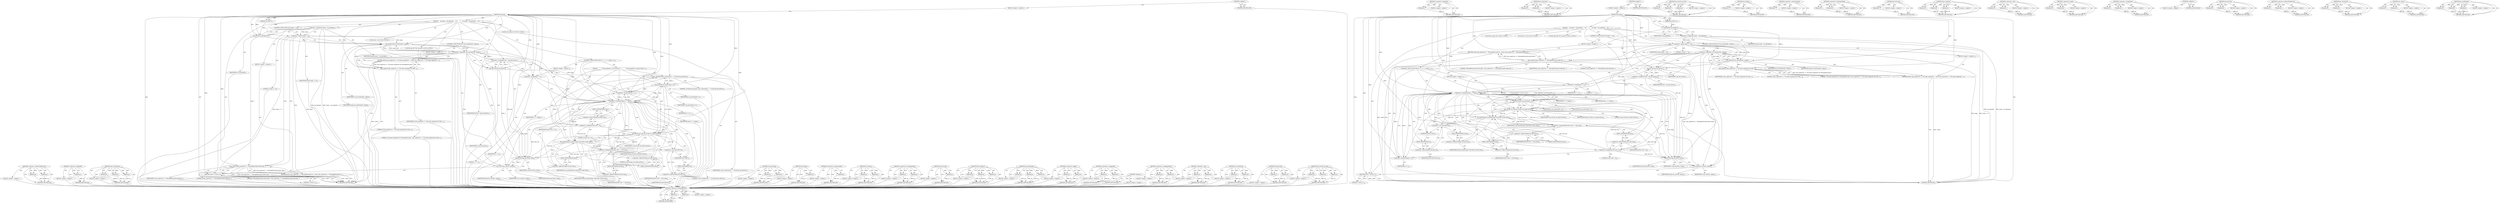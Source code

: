 digraph "mp_encode_lua_type" {
vulnerable_185 [label=<(METHOD,&lt;operator&gt;.assignmentPlus)>];
vulnerable_186 [label=<(PARAM,p1)>];
vulnerable_187 [label=<(PARAM,p2)>];
vulnerable_188 [label=<(BLOCK,&lt;empty&gt;,&lt;empty&gt;)>];
vulnerable_189 [label=<(METHOD_RETURN,ANY)>];
vulnerable_136 [label=<(METHOD,&lt;operator&gt;.logicalNot)>];
vulnerable_137 [label=<(PARAM,p1)>];
vulnerable_138 [label=<(BLOCK,&lt;empty&gt;,&lt;empty&gt;)>];
vulnerable_139 [label=<(METHOD_RETURN,ANY)>];
vulnerable_158 [label=<(METHOD,lua_pushvalue)>];
vulnerable_159 [label=<(PARAM,p1)>];
vulnerable_160 [label=<(PARAM,p2)>];
vulnerable_161 [label=<(BLOCK,&lt;empty&gt;,&lt;empty&gt;)>];
vulnerable_162 [label=<(METHOD_RETURN,ANY)>];
vulnerable_6 [label=<(METHOD,&lt;global&gt;)<SUB>1</SUB>>];
vulnerable_7 [label=<(BLOCK,&lt;empty&gt;,&lt;empty&gt;)<SUB>1</SUB>>];
vulnerable_8 [label=<(METHOD,mp_pack)<SUB>1</SUB>>];
vulnerable_9 [label=<(PARAM,lua_State *L)<SUB>1</SUB>>];
vulnerable_10 [label=<(BLOCK,{
    int nargs = lua_gettop(L);
    int i;
   ...,{
    int nargs = lua_gettop(L);
    int i;
   ...)<SUB>1</SUB>>];
vulnerable_11 [label="<(LOCAL,int nargs: int)<SUB>2</SUB>>"];
vulnerable_12 [label=<(&lt;operator&gt;.assignment,nargs = lua_gettop(L))<SUB>2</SUB>>];
vulnerable_13 [label=<(IDENTIFIER,nargs,nargs = lua_gettop(L))<SUB>2</SUB>>];
vulnerable_14 [label=<(lua_gettop,lua_gettop(L))<SUB>2</SUB>>];
vulnerable_15 [label=<(IDENTIFIER,L,lua_gettop(L))<SUB>2</SUB>>];
vulnerable_16 [label="<(LOCAL,int i: int)<SUB>3</SUB>>"];
vulnerable_17 [label="<(LOCAL,mp_buf* buf: mp_buf*)<SUB>4</SUB>>"];
vulnerable_18 [label=<(CONTROL_STRUCTURE,IF,if (nargs == 0))<SUB>6</SUB>>];
vulnerable_19 [label=<(&lt;operator&gt;.equals,nargs == 0)<SUB>6</SUB>>];
vulnerable_20 [label=<(IDENTIFIER,nargs,nargs == 0)<SUB>6</SUB>>];
vulnerable_21 [label=<(LITERAL,0,nargs == 0)<SUB>6</SUB>>];
vulnerable_22 [label=<(BLOCK,&lt;empty&gt;,&lt;empty&gt;)<SUB>7</SUB>>];
vulnerable_23 [label=<(RETURN,return luaL_argerror(L, 0, &quot;MessagePack pack ne...,return luaL_argerror(L, 0, &quot;MessagePack pack ne...)<SUB>7</SUB>>];
vulnerable_24 [label=<(luaL_argerror,luaL_argerror(L, 0, &quot;MessagePack pack needs inp...)<SUB>7</SUB>>];
vulnerable_25 [label=<(IDENTIFIER,L,luaL_argerror(L, 0, &quot;MessagePack pack needs inp...)<SUB>7</SUB>>];
vulnerable_26 [label=<(LITERAL,0,luaL_argerror(L, 0, &quot;MessagePack pack needs inp...)<SUB>7</SUB>>];
vulnerable_27 [label=<(LITERAL,&quot;MessagePack pack needs input.&quot;,luaL_argerror(L, 0, &quot;MessagePack pack needs inp...)<SUB>7</SUB>>];
vulnerable_28 [label=<(CONTROL_STRUCTURE,IF,if (!lua_checkstack(L, nargs)))<SUB>9</SUB>>];
vulnerable_29 [label=<(&lt;operator&gt;.logicalNot,!lua_checkstack(L, nargs))<SUB>9</SUB>>];
vulnerable_30 [label=<(lua_checkstack,lua_checkstack(L, nargs))<SUB>9</SUB>>];
vulnerable_31 [label=<(IDENTIFIER,L,lua_checkstack(L, nargs))<SUB>9</SUB>>];
vulnerable_32 [label=<(IDENTIFIER,nargs,lua_checkstack(L, nargs))<SUB>9</SUB>>];
vulnerable_33 [label=<(BLOCK,&lt;empty&gt;,&lt;empty&gt;)<SUB>10</SUB>>];
vulnerable_34 [label=<(RETURN,return luaL_argerror(L, 0, &quot;Too many arguments ...,return luaL_argerror(L, 0, &quot;Too many arguments ...)<SUB>10</SUB>>];
vulnerable_35 [label=<(luaL_argerror,luaL_argerror(L, 0, &quot;Too many arguments for Mes...)<SUB>10</SUB>>];
vulnerable_36 [label=<(IDENTIFIER,L,luaL_argerror(L, 0, &quot;Too many arguments for Mes...)<SUB>10</SUB>>];
vulnerable_37 [label=<(LITERAL,0,luaL_argerror(L, 0, &quot;Too many arguments for Mes...)<SUB>10</SUB>>];
vulnerable_38 [label=<(LITERAL,&quot;Too many arguments for MessagePack pack.&quot;,luaL_argerror(L, 0, &quot;Too many arguments for Mes...)<SUB>10</SUB>>];
vulnerable_39 [label=<(&lt;operator&gt;.assignment,buf = mp_buf_new(L))<SUB>12</SUB>>];
vulnerable_40 [label=<(IDENTIFIER,buf,buf = mp_buf_new(L))<SUB>12</SUB>>];
vulnerable_41 [label=<(mp_buf_new,mp_buf_new(L))<SUB>12</SUB>>];
vulnerable_42 [label=<(IDENTIFIER,L,mp_buf_new(L))<SUB>12</SUB>>];
vulnerable_43 [label=<(CONTROL_STRUCTURE,FOR,for (i = 1;i &lt;= nargs;i++))<SUB>13</SUB>>];
vulnerable_44 [label=<(BLOCK,&lt;empty&gt;,&lt;empty&gt;)<SUB>13</SUB>>];
vulnerable_45 [label=<(&lt;operator&gt;.assignment,i = 1)<SUB>13</SUB>>];
vulnerable_46 [label=<(IDENTIFIER,i,i = 1)<SUB>13</SUB>>];
vulnerable_47 [label=<(LITERAL,1,i = 1)<SUB>13</SUB>>];
vulnerable_48 [label=<(&lt;operator&gt;.lessEqualsThan,i &lt;= nargs)<SUB>13</SUB>>];
vulnerable_49 [label=<(IDENTIFIER,i,i &lt;= nargs)<SUB>13</SUB>>];
vulnerable_50 [label=<(IDENTIFIER,nargs,i &lt;= nargs)<SUB>13</SUB>>];
vulnerable_51 [label=<(&lt;operator&gt;.postIncrement,i++)<SUB>13</SUB>>];
vulnerable_52 [label=<(IDENTIFIER,i,i++)<SUB>13</SUB>>];
vulnerable_53 [label=<(BLOCK,{
         /* Copy argument i to top of stack f...,{
         /* Copy argument i to top of stack f...)<SUB>13</SUB>>];
vulnerable_54 [label=<(lua_pushvalue,lua_pushvalue(L, i))<SUB>16</SUB>>];
vulnerable_55 [label=<(IDENTIFIER,L,lua_pushvalue(L, i))<SUB>16</SUB>>];
vulnerable_56 [label=<(IDENTIFIER,i,lua_pushvalue(L, i))<SUB>16</SUB>>];
vulnerable_57 [label=<(mp_encode_lua_type,mp_encode_lua_type(L,buf,0))<SUB>18</SUB>>];
vulnerable_58 [label=<(IDENTIFIER,L,mp_encode_lua_type(L,buf,0))<SUB>18</SUB>>];
vulnerable_59 [label=<(IDENTIFIER,buf,mp_encode_lua_type(L,buf,0))<SUB>18</SUB>>];
vulnerable_60 [label=<(LITERAL,0,mp_encode_lua_type(L,buf,0))<SUB>18</SUB>>];
vulnerable_61 [label=<(lua_pushlstring,lua_pushlstring(L,(char*)buf-&gt;b,buf-&gt;len))<SUB>20</SUB>>];
vulnerable_62 [label=<(IDENTIFIER,L,lua_pushlstring(L,(char*)buf-&gt;b,buf-&gt;len))<SUB>20</SUB>>];
vulnerable_63 [label=<(&lt;operator&gt;.cast,(char*)buf-&gt;b)<SUB>20</SUB>>];
vulnerable_64 [label=<(UNKNOWN,char*,char*)<SUB>20</SUB>>];
vulnerable_65 [label=<(&lt;operator&gt;.indirectFieldAccess,buf-&gt;b)<SUB>20</SUB>>];
vulnerable_66 [label=<(IDENTIFIER,buf,(char*)buf-&gt;b)<SUB>20</SUB>>];
vulnerable_67 [label=<(FIELD_IDENTIFIER,b,b)<SUB>20</SUB>>];
vulnerable_68 [label=<(&lt;operator&gt;.indirectFieldAccess,buf-&gt;len)<SUB>20</SUB>>];
vulnerable_69 [label=<(IDENTIFIER,buf,lua_pushlstring(L,(char*)buf-&gt;b,buf-&gt;len))<SUB>20</SUB>>];
vulnerable_70 [label=<(FIELD_IDENTIFIER,len,len)<SUB>20</SUB>>];
vulnerable_71 [label=<(&lt;operator&gt;.assignmentPlus,buf-&gt;free += buf-&gt;len)<SUB>25</SUB>>];
vulnerable_72 [label=<(&lt;operator&gt;.indirectFieldAccess,buf-&gt;free)<SUB>25</SUB>>];
vulnerable_73 [label=<(IDENTIFIER,buf,buf-&gt;free += buf-&gt;len)<SUB>25</SUB>>];
vulnerable_74 [label=<(FIELD_IDENTIFIER,free,free)<SUB>25</SUB>>];
vulnerable_75 [label=<(&lt;operator&gt;.indirectFieldAccess,buf-&gt;len)<SUB>25</SUB>>];
vulnerable_76 [label=<(IDENTIFIER,buf,buf-&gt;free += buf-&gt;len)<SUB>25</SUB>>];
vulnerable_77 [label=<(FIELD_IDENTIFIER,len,len)<SUB>25</SUB>>];
vulnerable_78 [label=<(&lt;operator&gt;.assignment,buf-&gt;len = 0)<SUB>26</SUB>>];
vulnerable_79 [label=<(&lt;operator&gt;.indirectFieldAccess,buf-&gt;len)<SUB>26</SUB>>];
vulnerable_80 [label=<(IDENTIFIER,buf,buf-&gt;len = 0)<SUB>26</SUB>>];
vulnerable_81 [label=<(FIELD_IDENTIFIER,len,len)<SUB>26</SUB>>];
vulnerable_82 [label=<(LITERAL,0,buf-&gt;len = 0)<SUB>26</SUB>>];
vulnerable_83 [label=<(mp_buf_free,mp_buf_free(L, buf))<SUB>28</SUB>>];
vulnerable_84 [label=<(IDENTIFIER,L,mp_buf_free(L, buf))<SUB>28</SUB>>];
vulnerable_85 [label=<(IDENTIFIER,buf,mp_buf_free(L, buf))<SUB>28</SUB>>];
vulnerable_86 [label=<(lua_concat,lua_concat(L, nargs))<SUB>31</SUB>>];
vulnerable_87 [label=<(IDENTIFIER,L,lua_concat(L, nargs))<SUB>31</SUB>>];
vulnerable_88 [label=<(IDENTIFIER,nargs,lua_concat(L, nargs))<SUB>31</SUB>>];
vulnerable_89 [label=<(RETURN,return 1;,return 1;)<SUB>32</SUB>>];
vulnerable_90 [label=<(LITERAL,1,return 1;)<SUB>32</SUB>>];
vulnerable_91 [label=<(METHOD_RETURN,int)<SUB>1</SUB>>];
vulnerable_93 [label=<(METHOD_RETURN,ANY)<SUB>1</SUB>>];
vulnerable_163 [label=<(METHOD,mp_encode_lua_type)>];
vulnerable_164 [label=<(PARAM,p1)>];
vulnerable_165 [label=<(PARAM,p2)>];
vulnerable_166 [label=<(PARAM,p3)>];
vulnerable_167 [label=<(BLOCK,&lt;empty&gt;,&lt;empty&gt;)>];
vulnerable_168 [label=<(METHOD_RETURN,ANY)>];
vulnerable_121 [label=<(METHOD,lua_gettop)>];
vulnerable_122 [label=<(PARAM,p1)>];
vulnerable_123 [label=<(BLOCK,&lt;empty&gt;,&lt;empty&gt;)>];
vulnerable_124 [label=<(METHOD_RETURN,ANY)>];
vulnerable_154 [label=<(METHOD,&lt;operator&gt;.postIncrement)>];
vulnerable_155 [label=<(PARAM,p1)>];
vulnerable_156 [label=<(BLOCK,&lt;empty&gt;,&lt;empty&gt;)>];
vulnerable_157 [label=<(METHOD_RETURN,ANY)>];
vulnerable_149 [label=<(METHOD,&lt;operator&gt;.lessEqualsThan)>];
vulnerable_150 [label=<(PARAM,p1)>];
vulnerable_151 [label=<(PARAM,p2)>];
vulnerable_152 [label=<(BLOCK,&lt;empty&gt;,&lt;empty&gt;)>];
vulnerable_153 [label=<(METHOD_RETURN,ANY)>];
vulnerable_145 [label=<(METHOD,mp_buf_new)>];
vulnerable_146 [label=<(PARAM,p1)>];
vulnerable_147 [label=<(BLOCK,&lt;empty&gt;,&lt;empty&gt;)>];
vulnerable_148 [label=<(METHOD_RETURN,ANY)>];
vulnerable_130 [label=<(METHOD,luaL_argerror)>];
vulnerable_131 [label=<(PARAM,p1)>];
vulnerable_132 [label=<(PARAM,p2)>];
vulnerable_133 [label=<(PARAM,p3)>];
vulnerable_134 [label=<(BLOCK,&lt;empty&gt;,&lt;empty&gt;)>];
vulnerable_135 [label=<(METHOD_RETURN,ANY)>];
vulnerable_175 [label=<(METHOD,&lt;operator&gt;.cast)>];
vulnerable_176 [label=<(PARAM,p1)>];
vulnerable_177 [label=<(PARAM,p2)>];
vulnerable_178 [label=<(BLOCK,&lt;empty&gt;,&lt;empty&gt;)>];
vulnerable_179 [label=<(METHOD_RETURN,ANY)>];
vulnerable_125 [label=<(METHOD,&lt;operator&gt;.equals)>];
vulnerable_126 [label=<(PARAM,p1)>];
vulnerable_127 [label=<(PARAM,p2)>];
vulnerable_128 [label=<(BLOCK,&lt;empty&gt;,&lt;empty&gt;)>];
vulnerable_129 [label=<(METHOD_RETURN,ANY)>];
vulnerable_116 [label=<(METHOD,&lt;operator&gt;.assignment)>];
vulnerable_117 [label=<(PARAM,p1)>];
vulnerable_118 [label=<(PARAM,p2)>];
vulnerable_119 [label=<(BLOCK,&lt;empty&gt;,&lt;empty&gt;)>];
vulnerable_120 [label=<(METHOD_RETURN,ANY)>];
vulnerable_110 [label=<(METHOD,&lt;global&gt;)<SUB>1</SUB>>];
vulnerable_111 [label=<(BLOCK,&lt;empty&gt;,&lt;empty&gt;)>];
vulnerable_112 [label=<(METHOD_RETURN,ANY)>];
vulnerable_190 [label=<(METHOD,mp_buf_free)>];
vulnerable_191 [label=<(PARAM,p1)>];
vulnerable_192 [label=<(PARAM,p2)>];
vulnerable_193 [label=<(BLOCK,&lt;empty&gt;,&lt;empty&gt;)>];
vulnerable_194 [label=<(METHOD_RETURN,ANY)>];
vulnerable_180 [label=<(METHOD,&lt;operator&gt;.indirectFieldAccess)>];
vulnerable_181 [label=<(PARAM,p1)>];
vulnerable_182 [label=<(PARAM,p2)>];
vulnerable_183 [label=<(BLOCK,&lt;empty&gt;,&lt;empty&gt;)>];
vulnerable_184 [label=<(METHOD_RETURN,ANY)>];
vulnerable_140 [label=<(METHOD,lua_checkstack)>];
vulnerable_141 [label=<(PARAM,p1)>];
vulnerable_142 [label=<(PARAM,p2)>];
vulnerable_143 [label=<(BLOCK,&lt;empty&gt;,&lt;empty&gt;)>];
vulnerable_144 [label=<(METHOD_RETURN,ANY)>];
vulnerable_195 [label=<(METHOD,lua_concat)>];
vulnerable_196 [label=<(PARAM,p1)>];
vulnerable_197 [label=<(PARAM,p2)>];
vulnerable_198 [label=<(BLOCK,&lt;empty&gt;,&lt;empty&gt;)>];
vulnerable_199 [label=<(METHOD_RETURN,ANY)>];
vulnerable_169 [label=<(METHOD,lua_pushlstring)>];
vulnerable_170 [label=<(PARAM,p1)>];
vulnerable_171 [label=<(PARAM,p2)>];
vulnerable_172 [label=<(PARAM,p3)>];
vulnerable_173 [label=<(BLOCK,&lt;empty&gt;,&lt;empty&gt;)>];
vulnerable_174 [label=<(METHOD_RETURN,ANY)>];
fixed_192 [label=<(METHOD,&lt;operator&gt;.indirectFieldAccess)>];
fixed_193 [label=<(PARAM,p1)>];
fixed_194 [label=<(PARAM,p2)>];
fixed_195 [label=<(BLOCK,&lt;empty&gt;,&lt;empty&gt;)>];
fixed_196 [label=<(METHOD_RETURN,ANY)>];
fixed_142 [label=<(METHOD,&lt;operator&gt;.logicalNot)>];
fixed_143 [label=<(PARAM,p1)>];
fixed_144 [label=<(BLOCK,&lt;empty&gt;,&lt;empty&gt;)>];
fixed_145 [label=<(METHOD_RETURN,ANY)>];
fixed_164 [label=<(METHOD,luaL_checkstack)>];
fixed_165 [label=<(PARAM,p1)>];
fixed_166 [label=<(PARAM,p2)>];
fixed_167 [label=<(PARAM,p3)>];
fixed_168 [label=<(BLOCK,&lt;empty&gt;,&lt;empty&gt;)>];
fixed_169 [label=<(METHOD_RETURN,ANY)>];
fixed_6 [label=<(METHOD,&lt;global&gt;)<SUB>1</SUB>>];
fixed_7 [label=<(BLOCK,&lt;empty&gt;,&lt;empty&gt;)<SUB>1</SUB>>];
fixed_8 [label=<(METHOD,mp_pack)<SUB>1</SUB>>];
fixed_9 [label=<(PARAM,lua_State *L)<SUB>1</SUB>>];
fixed_10 [label=<(BLOCK,{
    int nargs = lua_gettop(L);
    int i;
   ...,{
    int nargs = lua_gettop(L);
    int i;
   ...)<SUB>1</SUB>>];
fixed_11 [label="<(LOCAL,int nargs: int)<SUB>2</SUB>>"];
fixed_12 [label=<(&lt;operator&gt;.assignment,nargs = lua_gettop(L))<SUB>2</SUB>>];
fixed_13 [label=<(IDENTIFIER,nargs,nargs = lua_gettop(L))<SUB>2</SUB>>];
fixed_14 [label=<(lua_gettop,lua_gettop(L))<SUB>2</SUB>>];
fixed_15 [label=<(IDENTIFIER,L,lua_gettop(L))<SUB>2</SUB>>];
fixed_16 [label="<(LOCAL,int i: int)<SUB>3</SUB>>"];
fixed_17 [label="<(LOCAL,mp_buf* buf: mp_buf*)<SUB>4</SUB>>"];
fixed_18 [label=<(CONTROL_STRUCTURE,IF,if (nargs == 0))<SUB>6</SUB>>];
fixed_19 [label=<(&lt;operator&gt;.equals,nargs == 0)<SUB>6</SUB>>];
fixed_20 [label=<(IDENTIFIER,nargs,nargs == 0)<SUB>6</SUB>>];
fixed_21 [label=<(LITERAL,0,nargs == 0)<SUB>6</SUB>>];
fixed_22 [label=<(BLOCK,&lt;empty&gt;,&lt;empty&gt;)<SUB>7</SUB>>];
fixed_23 [label=<(RETURN,return luaL_argerror(L, 0, &quot;MessagePack pack ne...,return luaL_argerror(L, 0, &quot;MessagePack pack ne...)<SUB>7</SUB>>];
fixed_24 [label=<(luaL_argerror,luaL_argerror(L, 0, &quot;MessagePack pack needs inp...)<SUB>7</SUB>>];
fixed_25 [label=<(IDENTIFIER,L,luaL_argerror(L, 0, &quot;MessagePack pack needs inp...)<SUB>7</SUB>>];
fixed_26 [label=<(LITERAL,0,luaL_argerror(L, 0, &quot;MessagePack pack needs inp...)<SUB>7</SUB>>];
fixed_27 [label=<(LITERAL,&quot;MessagePack pack needs input.&quot;,luaL_argerror(L, 0, &quot;MessagePack pack needs inp...)<SUB>7</SUB>>];
fixed_28 [label=<(CONTROL_STRUCTURE,IF,if (!lua_checkstack(L, nargs)))<SUB>9</SUB>>];
fixed_29 [label=<(&lt;operator&gt;.logicalNot,!lua_checkstack(L, nargs))<SUB>9</SUB>>];
fixed_30 [label=<(lua_checkstack,lua_checkstack(L, nargs))<SUB>9</SUB>>];
fixed_31 [label=<(IDENTIFIER,L,lua_checkstack(L, nargs))<SUB>9</SUB>>];
fixed_32 [label=<(IDENTIFIER,nargs,lua_checkstack(L, nargs))<SUB>9</SUB>>];
fixed_33 [label=<(BLOCK,&lt;empty&gt;,&lt;empty&gt;)<SUB>10</SUB>>];
fixed_34 [label=<(RETURN,return luaL_argerror(L, 0, &quot;Too many arguments ...,return luaL_argerror(L, 0, &quot;Too many arguments ...)<SUB>10</SUB>>];
fixed_35 [label=<(luaL_argerror,luaL_argerror(L, 0, &quot;Too many arguments for Mes...)<SUB>10</SUB>>];
fixed_36 [label=<(IDENTIFIER,L,luaL_argerror(L, 0, &quot;Too many arguments for Mes...)<SUB>10</SUB>>];
fixed_37 [label=<(LITERAL,0,luaL_argerror(L, 0, &quot;Too many arguments for Mes...)<SUB>10</SUB>>];
fixed_38 [label=<(LITERAL,&quot;Too many arguments for MessagePack pack.&quot;,luaL_argerror(L, 0, &quot;Too many arguments for Mes...)<SUB>10</SUB>>];
fixed_39 [label=<(&lt;operator&gt;.assignment,buf = mp_buf_new(L))<SUB>12</SUB>>];
fixed_40 [label=<(IDENTIFIER,buf,buf = mp_buf_new(L))<SUB>12</SUB>>];
fixed_41 [label=<(mp_buf_new,mp_buf_new(L))<SUB>12</SUB>>];
fixed_42 [label=<(IDENTIFIER,L,mp_buf_new(L))<SUB>12</SUB>>];
fixed_43 [label=<(CONTROL_STRUCTURE,FOR,for (i = 1;i &lt;= nargs;i++))<SUB>13</SUB>>];
fixed_44 [label=<(BLOCK,&lt;empty&gt;,&lt;empty&gt;)<SUB>13</SUB>>];
fixed_45 [label=<(&lt;operator&gt;.assignment,i = 1)<SUB>13</SUB>>];
fixed_46 [label=<(IDENTIFIER,i,i = 1)<SUB>13</SUB>>];
fixed_47 [label=<(LITERAL,1,i = 1)<SUB>13</SUB>>];
fixed_48 [label=<(&lt;operator&gt;.lessEqualsThan,i &lt;= nargs)<SUB>13</SUB>>];
fixed_49 [label=<(IDENTIFIER,i,i &lt;= nargs)<SUB>13</SUB>>];
fixed_50 [label=<(IDENTIFIER,nargs,i &lt;= nargs)<SUB>13</SUB>>];
fixed_51 [label=<(&lt;operator&gt;.postIncrement,i++)<SUB>13</SUB>>];
fixed_52 [label=<(IDENTIFIER,i,i++)<SUB>13</SUB>>];
fixed_53 [label=<(BLOCK,{
         /* Copy argument i to top of stack f...,{
         /* Copy argument i to top of stack f...)<SUB>13</SUB>>];
fixed_54 [label=<(luaL_checkstack,luaL_checkstack(L, 1, &quot;in function mp_check&quot;))<SUB>16</SUB>>];
fixed_55 [label=<(IDENTIFIER,L,luaL_checkstack(L, 1, &quot;in function mp_check&quot;))<SUB>16</SUB>>];
fixed_56 [label=<(LITERAL,1,luaL_checkstack(L, 1, &quot;in function mp_check&quot;))<SUB>16</SUB>>];
fixed_57 [label=<(LITERAL,&quot;in function mp_check&quot;,luaL_checkstack(L, 1, &quot;in function mp_check&quot;))<SUB>16</SUB>>];
fixed_58 [label=<(lua_pushvalue,lua_pushvalue(L, i))<SUB>17</SUB>>];
fixed_59 [label=<(IDENTIFIER,L,lua_pushvalue(L, i))<SUB>17</SUB>>];
fixed_60 [label=<(IDENTIFIER,i,lua_pushvalue(L, i))<SUB>17</SUB>>];
fixed_61 [label=<(mp_encode_lua_type,mp_encode_lua_type(L,buf,0))<SUB>19</SUB>>];
fixed_62 [label=<(IDENTIFIER,L,mp_encode_lua_type(L,buf,0))<SUB>19</SUB>>];
fixed_63 [label=<(IDENTIFIER,buf,mp_encode_lua_type(L,buf,0))<SUB>19</SUB>>];
fixed_64 [label=<(LITERAL,0,mp_encode_lua_type(L,buf,0))<SUB>19</SUB>>];
fixed_65 [label=<(lua_pushlstring,lua_pushlstring(L,(char*)buf-&gt;b,buf-&gt;len))<SUB>21</SUB>>];
fixed_66 [label=<(IDENTIFIER,L,lua_pushlstring(L,(char*)buf-&gt;b,buf-&gt;len))<SUB>21</SUB>>];
fixed_67 [label=<(&lt;operator&gt;.cast,(char*)buf-&gt;b)<SUB>21</SUB>>];
fixed_68 [label=<(UNKNOWN,char*,char*)<SUB>21</SUB>>];
fixed_69 [label=<(&lt;operator&gt;.indirectFieldAccess,buf-&gt;b)<SUB>21</SUB>>];
fixed_70 [label=<(IDENTIFIER,buf,(char*)buf-&gt;b)<SUB>21</SUB>>];
fixed_71 [label=<(FIELD_IDENTIFIER,b,b)<SUB>21</SUB>>];
fixed_72 [label=<(&lt;operator&gt;.indirectFieldAccess,buf-&gt;len)<SUB>21</SUB>>];
fixed_73 [label=<(IDENTIFIER,buf,lua_pushlstring(L,(char*)buf-&gt;b,buf-&gt;len))<SUB>21</SUB>>];
fixed_74 [label=<(FIELD_IDENTIFIER,len,len)<SUB>21</SUB>>];
fixed_75 [label=<(&lt;operator&gt;.assignmentPlus,buf-&gt;free += buf-&gt;len)<SUB>26</SUB>>];
fixed_76 [label=<(&lt;operator&gt;.indirectFieldAccess,buf-&gt;free)<SUB>26</SUB>>];
fixed_77 [label=<(IDENTIFIER,buf,buf-&gt;free += buf-&gt;len)<SUB>26</SUB>>];
fixed_78 [label=<(FIELD_IDENTIFIER,free,free)<SUB>26</SUB>>];
fixed_79 [label=<(&lt;operator&gt;.indirectFieldAccess,buf-&gt;len)<SUB>26</SUB>>];
fixed_80 [label=<(IDENTIFIER,buf,buf-&gt;free += buf-&gt;len)<SUB>26</SUB>>];
fixed_81 [label=<(FIELD_IDENTIFIER,len,len)<SUB>26</SUB>>];
fixed_82 [label=<(&lt;operator&gt;.assignment,buf-&gt;len = 0)<SUB>27</SUB>>];
fixed_83 [label=<(&lt;operator&gt;.indirectFieldAccess,buf-&gt;len)<SUB>27</SUB>>];
fixed_84 [label=<(IDENTIFIER,buf,buf-&gt;len = 0)<SUB>27</SUB>>];
fixed_85 [label=<(FIELD_IDENTIFIER,len,len)<SUB>27</SUB>>];
fixed_86 [label=<(LITERAL,0,buf-&gt;len = 0)<SUB>27</SUB>>];
fixed_87 [label=<(mp_buf_free,mp_buf_free(L, buf))<SUB>29</SUB>>];
fixed_88 [label=<(IDENTIFIER,L,mp_buf_free(L, buf))<SUB>29</SUB>>];
fixed_89 [label=<(IDENTIFIER,buf,mp_buf_free(L, buf))<SUB>29</SUB>>];
fixed_90 [label=<(lua_concat,lua_concat(L, nargs))<SUB>32</SUB>>];
fixed_91 [label=<(IDENTIFIER,L,lua_concat(L, nargs))<SUB>32</SUB>>];
fixed_92 [label=<(IDENTIFIER,nargs,lua_concat(L, nargs))<SUB>32</SUB>>];
fixed_93 [label=<(RETURN,return 1;,return 1;)<SUB>33</SUB>>];
fixed_94 [label=<(LITERAL,1,return 1;)<SUB>33</SUB>>];
fixed_95 [label=<(METHOD_RETURN,int)<SUB>1</SUB>>];
fixed_97 [label=<(METHOD_RETURN,ANY)<SUB>1</SUB>>];
fixed_170 [label=<(METHOD,lua_pushvalue)>];
fixed_171 [label=<(PARAM,p1)>];
fixed_172 [label=<(PARAM,p2)>];
fixed_173 [label=<(BLOCK,&lt;empty&gt;,&lt;empty&gt;)>];
fixed_174 [label=<(METHOD_RETURN,ANY)>];
fixed_127 [label=<(METHOD,lua_gettop)>];
fixed_128 [label=<(PARAM,p1)>];
fixed_129 [label=<(BLOCK,&lt;empty&gt;,&lt;empty&gt;)>];
fixed_130 [label=<(METHOD_RETURN,ANY)>];
fixed_160 [label=<(METHOD,&lt;operator&gt;.postIncrement)>];
fixed_161 [label=<(PARAM,p1)>];
fixed_162 [label=<(BLOCK,&lt;empty&gt;,&lt;empty&gt;)>];
fixed_163 [label=<(METHOD_RETURN,ANY)>];
fixed_207 [label=<(METHOD,lua_concat)>];
fixed_208 [label=<(PARAM,p1)>];
fixed_209 [label=<(PARAM,p2)>];
fixed_210 [label=<(BLOCK,&lt;empty&gt;,&lt;empty&gt;)>];
fixed_211 [label=<(METHOD_RETURN,ANY)>];
fixed_155 [label=<(METHOD,&lt;operator&gt;.lessEqualsThan)>];
fixed_156 [label=<(PARAM,p1)>];
fixed_157 [label=<(PARAM,p2)>];
fixed_158 [label=<(BLOCK,&lt;empty&gt;,&lt;empty&gt;)>];
fixed_159 [label=<(METHOD_RETURN,ANY)>];
fixed_151 [label=<(METHOD,mp_buf_new)>];
fixed_152 [label=<(PARAM,p1)>];
fixed_153 [label=<(BLOCK,&lt;empty&gt;,&lt;empty&gt;)>];
fixed_154 [label=<(METHOD_RETURN,ANY)>];
fixed_136 [label=<(METHOD,luaL_argerror)>];
fixed_137 [label=<(PARAM,p1)>];
fixed_138 [label=<(PARAM,p2)>];
fixed_139 [label=<(PARAM,p3)>];
fixed_140 [label=<(BLOCK,&lt;empty&gt;,&lt;empty&gt;)>];
fixed_141 [label=<(METHOD_RETURN,ANY)>];
fixed_181 [label=<(METHOD,lua_pushlstring)>];
fixed_182 [label=<(PARAM,p1)>];
fixed_183 [label=<(PARAM,p2)>];
fixed_184 [label=<(PARAM,p3)>];
fixed_185 [label=<(BLOCK,&lt;empty&gt;,&lt;empty&gt;)>];
fixed_186 [label=<(METHOD_RETURN,ANY)>];
fixed_131 [label=<(METHOD,&lt;operator&gt;.equals)>];
fixed_132 [label=<(PARAM,p1)>];
fixed_133 [label=<(PARAM,p2)>];
fixed_134 [label=<(BLOCK,&lt;empty&gt;,&lt;empty&gt;)>];
fixed_135 [label=<(METHOD_RETURN,ANY)>];
fixed_122 [label=<(METHOD,&lt;operator&gt;.assignment)>];
fixed_123 [label=<(PARAM,p1)>];
fixed_124 [label=<(PARAM,p2)>];
fixed_125 [label=<(BLOCK,&lt;empty&gt;,&lt;empty&gt;)>];
fixed_126 [label=<(METHOD_RETURN,ANY)>];
fixed_116 [label=<(METHOD,&lt;global&gt;)<SUB>1</SUB>>];
fixed_117 [label=<(BLOCK,&lt;empty&gt;,&lt;empty&gt;)>];
fixed_118 [label=<(METHOD_RETURN,ANY)>];
fixed_197 [label=<(METHOD,&lt;operator&gt;.assignmentPlus)>];
fixed_198 [label=<(PARAM,p1)>];
fixed_199 [label=<(PARAM,p2)>];
fixed_200 [label=<(BLOCK,&lt;empty&gt;,&lt;empty&gt;)>];
fixed_201 [label=<(METHOD_RETURN,ANY)>];
fixed_187 [label=<(METHOD,&lt;operator&gt;.cast)>];
fixed_188 [label=<(PARAM,p1)>];
fixed_189 [label=<(PARAM,p2)>];
fixed_190 [label=<(BLOCK,&lt;empty&gt;,&lt;empty&gt;)>];
fixed_191 [label=<(METHOD_RETURN,ANY)>];
fixed_146 [label=<(METHOD,lua_checkstack)>];
fixed_147 [label=<(PARAM,p1)>];
fixed_148 [label=<(PARAM,p2)>];
fixed_149 [label=<(BLOCK,&lt;empty&gt;,&lt;empty&gt;)>];
fixed_150 [label=<(METHOD_RETURN,ANY)>];
fixed_202 [label=<(METHOD,mp_buf_free)>];
fixed_203 [label=<(PARAM,p1)>];
fixed_204 [label=<(PARAM,p2)>];
fixed_205 [label=<(BLOCK,&lt;empty&gt;,&lt;empty&gt;)>];
fixed_206 [label=<(METHOD_RETURN,ANY)>];
fixed_175 [label=<(METHOD,mp_encode_lua_type)>];
fixed_176 [label=<(PARAM,p1)>];
fixed_177 [label=<(PARAM,p2)>];
fixed_178 [label=<(PARAM,p3)>];
fixed_179 [label=<(BLOCK,&lt;empty&gt;,&lt;empty&gt;)>];
fixed_180 [label=<(METHOD_RETURN,ANY)>];
vulnerable_185 -> vulnerable_186  [key=0, label="AST: "];
vulnerable_185 -> vulnerable_186  [key=1, label="DDG: "];
vulnerable_185 -> vulnerable_188  [key=0, label="AST: "];
vulnerable_185 -> vulnerable_187  [key=0, label="AST: "];
vulnerable_185 -> vulnerable_187  [key=1, label="DDG: "];
vulnerable_185 -> vulnerable_189  [key=0, label="AST: "];
vulnerable_185 -> vulnerable_189  [key=1, label="CFG: "];
vulnerable_186 -> vulnerable_189  [key=0, label="DDG: p1"];
vulnerable_187 -> vulnerable_189  [key=0, label="DDG: p2"];
vulnerable_136 -> vulnerable_137  [key=0, label="AST: "];
vulnerable_136 -> vulnerable_137  [key=1, label="DDG: "];
vulnerable_136 -> vulnerable_138  [key=0, label="AST: "];
vulnerable_136 -> vulnerable_139  [key=0, label="AST: "];
vulnerable_136 -> vulnerable_139  [key=1, label="CFG: "];
vulnerable_137 -> vulnerable_139  [key=0, label="DDG: p1"];
vulnerable_158 -> vulnerable_159  [key=0, label="AST: "];
vulnerable_158 -> vulnerable_159  [key=1, label="DDG: "];
vulnerable_158 -> vulnerable_161  [key=0, label="AST: "];
vulnerable_158 -> vulnerable_160  [key=0, label="AST: "];
vulnerable_158 -> vulnerable_160  [key=1, label="DDG: "];
vulnerable_158 -> vulnerable_162  [key=0, label="AST: "];
vulnerable_158 -> vulnerable_162  [key=1, label="CFG: "];
vulnerable_159 -> vulnerable_162  [key=0, label="DDG: p1"];
vulnerable_160 -> vulnerable_162  [key=0, label="DDG: p2"];
vulnerable_6 -> vulnerable_7  [key=0, label="AST: "];
vulnerable_6 -> vulnerable_93  [key=0, label="AST: "];
vulnerable_6 -> vulnerable_93  [key=1, label="CFG: "];
vulnerable_7 -> vulnerable_8  [key=0, label="AST: "];
vulnerable_8 -> vulnerable_9  [key=0, label="AST: "];
vulnerable_8 -> vulnerable_9  [key=1, label="DDG: "];
vulnerable_8 -> vulnerable_10  [key=0, label="AST: "];
vulnerable_8 -> vulnerable_91  [key=0, label="AST: "];
vulnerable_8 -> vulnerable_14  [key=0, label="CFG: "];
vulnerable_8 -> vulnerable_14  [key=1, label="DDG: "];
vulnerable_8 -> vulnerable_89  [key=0, label="DDG: "];
vulnerable_8 -> vulnerable_83  [key=0, label="DDG: "];
vulnerable_8 -> vulnerable_86  [key=0, label="DDG: "];
vulnerable_8 -> vulnerable_90  [key=0, label="DDG: "];
vulnerable_8 -> vulnerable_19  [key=0, label="DDG: "];
vulnerable_8 -> vulnerable_41  [key=0, label="DDG: "];
vulnerable_8 -> vulnerable_45  [key=0, label="DDG: "];
vulnerable_8 -> vulnerable_48  [key=0, label="DDG: "];
vulnerable_8 -> vulnerable_51  [key=0, label="DDG: "];
vulnerable_8 -> vulnerable_78  [key=0, label="DDG: "];
vulnerable_8 -> vulnerable_30  [key=0, label="DDG: "];
vulnerable_8 -> vulnerable_54  [key=0, label="DDG: "];
vulnerable_8 -> vulnerable_57  [key=0, label="DDG: "];
vulnerable_8 -> vulnerable_61  [key=0, label="DDG: "];
vulnerable_8 -> vulnerable_24  [key=0, label="DDG: "];
vulnerable_8 -> vulnerable_35  [key=0, label="DDG: "];
vulnerable_9 -> vulnerable_14  [key=0, label="DDG: L"];
vulnerable_10 -> vulnerable_11  [key=0, label="AST: "];
vulnerable_10 -> vulnerable_12  [key=0, label="AST: "];
vulnerable_10 -> vulnerable_16  [key=0, label="AST: "];
vulnerable_10 -> vulnerable_17  [key=0, label="AST: "];
vulnerable_10 -> vulnerable_18  [key=0, label="AST: "];
vulnerable_10 -> vulnerable_28  [key=0, label="AST: "];
vulnerable_10 -> vulnerable_39  [key=0, label="AST: "];
vulnerable_10 -> vulnerable_43  [key=0, label="AST: "];
vulnerable_10 -> vulnerable_83  [key=0, label="AST: "];
vulnerable_10 -> vulnerable_86  [key=0, label="AST: "];
vulnerable_10 -> vulnerable_89  [key=0, label="AST: "];
vulnerable_12 -> vulnerable_13  [key=0, label="AST: "];
vulnerable_12 -> vulnerable_14  [key=0, label="AST: "];
vulnerable_12 -> vulnerable_19  [key=0, label="CFG: "];
vulnerable_12 -> vulnerable_19  [key=1, label="DDG: nargs"];
vulnerable_12 -> vulnerable_91  [key=0, label="DDG: lua_gettop(L)"];
vulnerable_12 -> vulnerable_91  [key=1, label="DDG: nargs = lua_gettop(L)"];
vulnerable_14 -> vulnerable_15  [key=0, label="AST: "];
vulnerable_14 -> vulnerable_12  [key=0, label="CFG: "];
vulnerable_14 -> vulnerable_12  [key=1, label="DDG: L"];
vulnerable_14 -> vulnerable_30  [key=0, label="DDG: L"];
vulnerable_14 -> vulnerable_24  [key=0, label="DDG: L"];
vulnerable_18 -> vulnerable_19  [key=0, label="AST: "];
vulnerable_18 -> vulnerable_22  [key=0, label="AST: "];
vulnerable_19 -> vulnerable_20  [key=0, label="AST: "];
vulnerable_19 -> vulnerable_21  [key=0, label="AST: "];
vulnerable_19 -> vulnerable_24  [key=0, label="CFG: "];
vulnerable_19 -> vulnerable_24  [key=1, label="CDG: "];
vulnerable_19 -> vulnerable_30  [key=0, label="CFG: "];
vulnerable_19 -> vulnerable_30  [key=1, label="DDG: nargs"];
vulnerable_19 -> vulnerable_30  [key=2, label="CDG: "];
vulnerable_19 -> vulnerable_91  [key=0, label="DDG: nargs"];
vulnerable_19 -> vulnerable_91  [key=1, label="DDG: nargs == 0"];
vulnerable_19 -> vulnerable_29  [key=0, label="CDG: "];
vulnerable_19 -> vulnerable_23  [key=0, label="CDG: "];
vulnerable_22 -> vulnerable_23  [key=0, label="AST: "];
vulnerable_23 -> vulnerable_24  [key=0, label="AST: "];
vulnerable_23 -> vulnerable_91  [key=0, label="CFG: "];
vulnerable_23 -> vulnerable_91  [key=1, label="DDG: &lt;RET&gt;"];
vulnerable_24 -> vulnerable_25  [key=0, label="AST: "];
vulnerable_24 -> vulnerable_26  [key=0, label="AST: "];
vulnerable_24 -> vulnerable_27  [key=0, label="AST: "];
vulnerable_24 -> vulnerable_23  [key=0, label="CFG: "];
vulnerable_24 -> vulnerable_23  [key=1, label="DDG: luaL_argerror(L, 0, &quot;MessagePack pack needs input.&quot;)"];
vulnerable_24 -> vulnerable_91  [key=0, label="DDG: L"];
vulnerable_24 -> vulnerable_91  [key=1, label="DDG: luaL_argerror(L, 0, &quot;MessagePack pack needs input.&quot;)"];
vulnerable_28 -> vulnerable_29  [key=0, label="AST: "];
vulnerable_28 -> vulnerable_33  [key=0, label="AST: "];
vulnerable_29 -> vulnerable_30  [key=0, label="AST: "];
vulnerable_29 -> vulnerable_35  [key=0, label="CFG: "];
vulnerable_29 -> vulnerable_35  [key=1, label="CDG: "];
vulnerable_29 -> vulnerable_41  [key=0, label="CFG: "];
vulnerable_29 -> vulnerable_41  [key=1, label="CDG: "];
vulnerable_29 -> vulnerable_34  [key=0, label="CDG: "];
vulnerable_29 -> vulnerable_48  [key=0, label="CDG: "];
vulnerable_29 -> vulnerable_89  [key=0, label="CDG: "];
vulnerable_29 -> vulnerable_45  [key=0, label="CDG: "];
vulnerable_29 -> vulnerable_83  [key=0, label="CDG: "];
vulnerable_29 -> vulnerable_39  [key=0, label="CDG: "];
vulnerable_29 -> vulnerable_86  [key=0, label="CDG: "];
vulnerable_30 -> vulnerable_31  [key=0, label="AST: "];
vulnerable_30 -> vulnerable_32  [key=0, label="AST: "];
vulnerable_30 -> vulnerable_29  [key=0, label="CFG: "];
vulnerable_30 -> vulnerable_29  [key=1, label="DDG: L"];
vulnerable_30 -> vulnerable_29  [key=2, label="DDG: nargs"];
vulnerable_30 -> vulnerable_41  [key=0, label="DDG: L"];
vulnerable_30 -> vulnerable_48  [key=0, label="DDG: nargs"];
vulnerable_30 -> vulnerable_35  [key=0, label="DDG: L"];
vulnerable_33 -> vulnerable_34  [key=0, label="AST: "];
vulnerable_34 -> vulnerable_35  [key=0, label="AST: "];
vulnerable_34 -> vulnerable_91  [key=0, label="CFG: "];
vulnerable_34 -> vulnerable_91  [key=1, label="DDG: &lt;RET&gt;"];
vulnerable_35 -> vulnerable_36  [key=0, label="AST: "];
vulnerable_35 -> vulnerable_37  [key=0, label="AST: "];
vulnerable_35 -> vulnerable_38  [key=0, label="AST: "];
vulnerable_35 -> vulnerable_34  [key=0, label="CFG: "];
vulnerable_35 -> vulnerable_34  [key=1, label="DDG: luaL_argerror(L, 0, &quot;Too many arguments for MessagePack pack.&quot;)"];
vulnerable_39 -> vulnerable_40  [key=0, label="AST: "];
vulnerable_39 -> vulnerable_41  [key=0, label="AST: "];
vulnerable_39 -> vulnerable_45  [key=0, label="CFG: "];
vulnerable_39 -> vulnerable_83  [key=0, label="DDG: buf"];
vulnerable_39 -> vulnerable_57  [key=0, label="DDG: buf"];
vulnerable_41 -> vulnerable_42  [key=0, label="AST: "];
vulnerable_41 -> vulnerable_39  [key=0, label="CFG: "];
vulnerable_41 -> vulnerable_39  [key=1, label="DDG: L"];
vulnerable_41 -> vulnerable_83  [key=0, label="DDG: L"];
vulnerable_41 -> vulnerable_54  [key=0, label="DDG: L"];
vulnerable_43 -> vulnerable_44  [key=0, label="AST: "];
vulnerable_43 -> vulnerable_48  [key=0, label="AST: "];
vulnerable_43 -> vulnerable_51  [key=0, label="AST: "];
vulnerable_43 -> vulnerable_53  [key=0, label="AST: "];
vulnerable_44 -> vulnerable_45  [key=0, label="AST: "];
vulnerable_45 -> vulnerable_46  [key=0, label="AST: "];
vulnerable_45 -> vulnerable_47  [key=0, label="AST: "];
vulnerable_45 -> vulnerable_48  [key=0, label="CFG: "];
vulnerable_45 -> vulnerable_48  [key=1, label="DDG: i"];
vulnerable_48 -> vulnerable_49  [key=0, label="AST: "];
vulnerable_48 -> vulnerable_50  [key=0, label="AST: "];
vulnerable_48 -> vulnerable_54  [key=0, label="CFG: "];
vulnerable_48 -> vulnerable_54  [key=1, label="DDG: i"];
vulnerable_48 -> vulnerable_54  [key=2, label="CDG: "];
vulnerable_48 -> vulnerable_83  [key=0, label="CFG: "];
vulnerable_48 -> vulnerable_86  [key=0, label="DDG: nargs"];
vulnerable_48 -> vulnerable_48  [key=0, label="CDG: "];
vulnerable_48 -> vulnerable_68  [key=0, label="CDG: "];
vulnerable_48 -> vulnerable_77  [key=0, label="CDG: "];
vulnerable_48 -> vulnerable_64  [key=0, label="CDG: "];
vulnerable_48 -> vulnerable_51  [key=0, label="CDG: "];
vulnerable_48 -> vulnerable_57  [key=0, label="CDG: "];
vulnerable_48 -> vulnerable_75  [key=0, label="CDG: "];
vulnerable_48 -> vulnerable_81  [key=0, label="CDG: "];
vulnerable_48 -> vulnerable_72  [key=0, label="CDG: "];
vulnerable_48 -> vulnerable_67  [key=0, label="CDG: "];
vulnerable_48 -> vulnerable_74  [key=0, label="CDG: "];
vulnerable_48 -> vulnerable_65  [key=0, label="CDG: "];
vulnerable_48 -> vulnerable_79  [key=0, label="CDG: "];
vulnerable_48 -> vulnerable_61  [key=0, label="CDG: "];
vulnerable_48 -> vulnerable_71  [key=0, label="CDG: "];
vulnerable_48 -> vulnerable_70  [key=0, label="CDG: "];
vulnerable_48 -> vulnerable_63  [key=0, label="CDG: "];
vulnerable_48 -> vulnerable_78  [key=0, label="CDG: "];
vulnerable_51 -> vulnerable_52  [key=0, label="AST: "];
vulnerable_51 -> vulnerable_48  [key=0, label="CFG: "];
vulnerable_51 -> vulnerable_48  [key=1, label="DDG: i"];
vulnerable_53 -> vulnerable_54  [key=0, label="AST: "];
vulnerable_53 -> vulnerable_57  [key=0, label="AST: "];
vulnerable_53 -> vulnerable_61  [key=0, label="AST: "];
vulnerable_53 -> vulnerable_71  [key=0, label="AST: "];
vulnerable_53 -> vulnerable_78  [key=0, label="AST: "];
vulnerable_54 -> vulnerable_55  [key=0, label="AST: "];
vulnerable_54 -> vulnerable_56  [key=0, label="AST: "];
vulnerable_54 -> vulnerable_57  [key=0, label="CFG: "];
vulnerable_54 -> vulnerable_57  [key=1, label="DDG: L"];
vulnerable_54 -> vulnerable_51  [key=0, label="DDG: i"];
vulnerable_57 -> vulnerable_58  [key=0, label="AST: "];
vulnerable_57 -> vulnerable_59  [key=0, label="AST: "];
vulnerable_57 -> vulnerable_60  [key=0, label="AST: "];
vulnerable_57 -> vulnerable_64  [key=0, label="CFG: "];
vulnerable_57 -> vulnerable_83  [key=0, label="DDG: buf"];
vulnerable_57 -> vulnerable_71  [key=0, label="DDG: buf"];
vulnerable_57 -> vulnerable_61  [key=0, label="DDG: L"];
vulnerable_57 -> vulnerable_61  [key=1, label="DDG: buf"];
vulnerable_57 -> vulnerable_63  [key=0, label="DDG: buf"];
vulnerable_61 -> vulnerable_62  [key=0, label="AST: "];
vulnerable_61 -> vulnerable_63  [key=0, label="AST: "];
vulnerable_61 -> vulnerable_68  [key=0, label="AST: "];
vulnerable_61 -> vulnerable_74  [key=0, label="CFG: "];
vulnerable_61 -> vulnerable_83  [key=0, label="DDG: L"];
vulnerable_61 -> vulnerable_71  [key=0, label="DDG: buf-&gt;len"];
vulnerable_61 -> vulnerable_54  [key=0, label="DDG: L"];
vulnerable_63 -> vulnerable_64  [key=0, label="AST: "];
vulnerable_63 -> vulnerable_65  [key=0, label="AST: "];
vulnerable_63 -> vulnerable_70  [key=0, label="CFG: "];
vulnerable_64 -> vulnerable_67  [key=0, label="CFG: "];
vulnerable_65 -> vulnerable_66  [key=0, label="AST: "];
vulnerable_65 -> vulnerable_67  [key=0, label="AST: "];
vulnerable_65 -> vulnerable_63  [key=0, label="CFG: "];
vulnerable_67 -> vulnerable_65  [key=0, label="CFG: "];
vulnerable_68 -> vulnerable_69  [key=0, label="AST: "];
vulnerable_68 -> vulnerable_70  [key=0, label="AST: "];
vulnerable_68 -> vulnerable_61  [key=0, label="CFG: "];
vulnerable_70 -> vulnerable_68  [key=0, label="CFG: "];
vulnerable_71 -> vulnerable_72  [key=0, label="AST: "];
vulnerable_71 -> vulnerable_75  [key=0, label="AST: "];
vulnerable_71 -> vulnerable_81  [key=0, label="CFG: "];
vulnerable_71 -> vulnerable_83  [key=0, label="DDG: buf-&gt;free"];
vulnerable_71 -> vulnerable_57  [key=0, label="DDG: buf-&gt;free"];
vulnerable_72 -> vulnerable_73  [key=0, label="AST: "];
vulnerable_72 -> vulnerable_74  [key=0, label="AST: "];
vulnerable_72 -> vulnerable_77  [key=0, label="CFG: "];
vulnerable_74 -> vulnerable_72  [key=0, label="CFG: "];
vulnerable_75 -> vulnerable_76  [key=0, label="AST: "];
vulnerable_75 -> vulnerable_77  [key=0, label="AST: "];
vulnerable_75 -> vulnerable_71  [key=0, label="CFG: "];
vulnerable_77 -> vulnerable_75  [key=0, label="CFG: "];
vulnerable_78 -> vulnerable_79  [key=0, label="AST: "];
vulnerable_78 -> vulnerable_82  [key=0, label="AST: "];
vulnerable_78 -> vulnerable_51  [key=0, label="CFG: "];
vulnerable_78 -> vulnerable_83  [key=0, label="DDG: buf-&gt;len"];
vulnerable_78 -> vulnerable_57  [key=0, label="DDG: buf-&gt;len"];
vulnerable_78 -> vulnerable_61  [key=0, label="DDG: buf-&gt;len"];
vulnerable_79 -> vulnerable_80  [key=0, label="AST: "];
vulnerable_79 -> vulnerable_81  [key=0, label="AST: "];
vulnerable_79 -> vulnerable_78  [key=0, label="CFG: "];
vulnerable_81 -> vulnerable_79  [key=0, label="CFG: "];
vulnerable_83 -> vulnerable_84  [key=0, label="AST: "];
vulnerable_83 -> vulnerable_85  [key=0, label="AST: "];
vulnerable_83 -> vulnerable_86  [key=0, label="CFG: "];
vulnerable_83 -> vulnerable_86  [key=1, label="DDG: L"];
vulnerable_86 -> vulnerable_87  [key=0, label="AST: "];
vulnerable_86 -> vulnerable_88  [key=0, label="AST: "];
vulnerable_86 -> vulnerable_89  [key=0, label="CFG: "];
vulnerable_89 -> vulnerable_90  [key=0, label="AST: "];
vulnerable_89 -> vulnerable_91  [key=0, label="CFG: "];
vulnerable_89 -> vulnerable_91  [key=1, label="DDG: &lt;RET&gt;"];
vulnerable_90 -> vulnerable_89  [key=0, label="DDG: 1"];
vulnerable_163 -> vulnerable_164  [key=0, label="AST: "];
vulnerable_163 -> vulnerable_164  [key=1, label="DDG: "];
vulnerable_163 -> vulnerable_167  [key=0, label="AST: "];
vulnerable_163 -> vulnerable_165  [key=0, label="AST: "];
vulnerable_163 -> vulnerable_165  [key=1, label="DDG: "];
vulnerable_163 -> vulnerable_168  [key=0, label="AST: "];
vulnerable_163 -> vulnerable_168  [key=1, label="CFG: "];
vulnerable_163 -> vulnerable_166  [key=0, label="AST: "];
vulnerable_163 -> vulnerable_166  [key=1, label="DDG: "];
vulnerable_164 -> vulnerable_168  [key=0, label="DDG: p1"];
vulnerable_165 -> vulnerable_168  [key=0, label="DDG: p2"];
vulnerable_166 -> vulnerable_168  [key=0, label="DDG: p3"];
vulnerable_121 -> vulnerable_122  [key=0, label="AST: "];
vulnerable_121 -> vulnerable_122  [key=1, label="DDG: "];
vulnerable_121 -> vulnerable_123  [key=0, label="AST: "];
vulnerable_121 -> vulnerable_124  [key=0, label="AST: "];
vulnerable_121 -> vulnerable_124  [key=1, label="CFG: "];
vulnerable_122 -> vulnerable_124  [key=0, label="DDG: p1"];
vulnerable_154 -> vulnerable_155  [key=0, label="AST: "];
vulnerable_154 -> vulnerable_155  [key=1, label="DDG: "];
vulnerable_154 -> vulnerable_156  [key=0, label="AST: "];
vulnerable_154 -> vulnerable_157  [key=0, label="AST: "];
vulnerable_154 -> vulnerable_157  [key=1, label="CFG: "];
vulnerable_155 -> vulnerable_157  [key=0, label="DDG: p1"];
vulnerable_149 -> vulnerable_150  [key=0, label="AST: "];
vulnerable_149 -> vulnerable_150  [key=1, label="DDG: "];
vulnerable_149 -> vulnerable_152  [key=0, label="AST: "];
vulnerable_149 -> vulnerable_151  [key=0, label="AST: "];
vulnerable_149 -> vulnerable_151  [key=1, label="DDG: "];
vulnerable_149 -> vulnerable_153  [key=0, label="AST: "];
vulnerable_149 -> vulnerable_153  [key=1, label="CFG: "];
vulnerable_150 -> vulnerable_153  [key=0, label="DDG: p1"];
vulnerable_151 -> vulnerable_153  [key=0, label="DDG: p2"];
vulnerable_145 -> vulnerable_146  [key=0, label="AST: "];
vulnerable_145 -> vulnerable_146  [key=1, label="DDG: "];
vulnerable_145 -> vulnerable_147  [key=0, label="AST: "];
vulnerable_145 -> vulnerable_148  [key=0, label="AST: "];
vulnerable_145 -> vulnerable_148  [key=1, label="CFG: "];
vulnerable_146 -> vulnerable_148  [key=0, label="DDG: p1"];
vulnerable_130 -> vulnerable_131  [key=0, label="AST: "];
vulnerable_130 -> vulnerable_131  [key=1, label="DDG: "];
vulnerable_130 -> vulnerable_134  [key=0, label="AST: "];
vulnerable_130 -> vulnerable_132  [key=0, label="AST: "];
vulnerable_130 -> vulnerable_132  [key=1, label="DDG: "];
vulnerable_130 -> vulnerable_135  [key=0, label="AST: "];
vulnerable_130 -> vulnerable_135  [key=1, label="CFG: "];
vulnerable_130 -> vulnerable_133  [key=0, label="AST: "];
vulnerable_130 -> vulnerable_133  [key=1, label="DDG: "];
vulnerable_131 -> vulnerable_135  [key=0, label="DDG: p1"];
vulnerable_132 -> vulnerable_135  [key=0, label="DDG: p2"];
vulnerable_133 -> vulnerable_135  [key=0, label="DDG: p3"];
vulnerable_175 -> vulnerable_176  [key=0, label="AST: "];
vulnerable_175 -> vulnerable_176  [key=1, label="DDG: "];
vulnerable_175 -> vulnerable_178  [key=0, label="AST: "];
vulnerable_175 -> vulnerable_177  [key=0, label="AST: "];
vulnerable_175 -> vulnerable_177  [key=1, label="DDG: "];
vulnerable_175 -> vulnerable_179  [key=0, label="AST: "];
vulnerable_175 -> vulnerable_179  [key=1, label="CFG: "];
vulnerable_176 -> vulnerable_179  [key=0, label="DDG: p1"];
vulnerable_177 -> vulnerable_179  [key=0, label="DDG: p2"];
vulnerable_125 -> vulnerable_126  [key=0, label="AST: "];
vulnerable_125 -> vulnerable_126  [key=1, label="DDG: "];
vulnerable_125 -> vulnerable_128  [key=0, label="AST: "];
vulnerable_125 -> vulnerable_127  [key=0, label="AST: "];
vulnerable_125 -> vulnerable_127  [key=1, label="DDG: "];
vulnerable_125 -> vulnerable_129  [key=0, label="AST: "];
vulnerable_125 -> vulnerable_129  [key=1, label="CFG: "];
vulnerable_126 -> vulnerable_129  [key=0, label="DDG: p1"];
vulnerable_127 -> vulnerable_129  [key=0, label="DDG: p2"];
vulnerable_116 -> vulnerable_117  [key=0, label="AST: "];
vulnerable_116 -> vulnerable_117  [key=1, label="DDG: "];
vulnerable_116 -> vulnerable_119  [key=0, label="AST: "];
vulnerable_116 -> vulnerable_118  [key=0, label="AST: "];
vulnerable_116 -> vulnerable_118  [key=1, label="DDG: "];
vulnerable_116 -> vulnerable_120  [key=0, label="AST: "];
vulnerable_116 -> vulnerable_120  [key=1, label="CFG: "];
vulnerable_117 -> vulnerable_120  [key=0, label="DDG: p1"];
vulnerable_118 -> vulnerable_120  [key=0, label="DDG: p2"];
vulnerable_110 -> vulnerable_111  [key=0, label="AST: "];
vulnerable_110 -> vulnerable_112  [key=0, label="AST: "];
vulnerable_110 -> vulnerable_112  [key=1, label="CFG: "];
vulnerable_190 -> vulnerable_191  [key=0, label="AST: "];
vulnerable_190 -> vulnerable_191  [key=1, label="DDG: "];
vulnerable_190 -> vulnerable_193  [key=0, label="AST: "];
vulnerable_190 -> vulnerable_192  [key=0, label="AST: "];
vulnerable_190 -> vulnerable_192  [key=1, label="DDG: "];
vulnerable_190 -> vulnerable_194  [key=0, label="AST: "];
vulnerable_190 -> vulnerable_194  [key=1, label="CFG: "];
vulnerable_191 -> vulnerable_194  [key=0, label="DDG: p1"];
vulnerable_192 -> vulnerable_194  [key=0, label="DDG: p2"];
vulnerable_180 -> vulnerable_181  [key=0, label="AST: "];
vulnerable_180 -> vulnerable_181  [key=1, label="DDG: "];
vulnerable_180 -> vulnerable_183  [key=0, label="AST: "];
vulnerable_180 -> vulnerable_182  [key=0, label="AST: "];
vulnerable_180 -> vulnerable_182  [key=1, label="DDG: "];
vulnerable_180 -> vulnerable_184  [key=0, label="AST: "];
vulnerable_180 -> vulnerable_184  [key=1, label="CFG: "];
vulnerable_181 -> vulnerable_184  [key=0, label="DDG: p1"];
vulnerable_182 -> vulnerable_184  [key=0, label="DDG: p2"];
vulnerable_140 -> vulnerable_141  [key=0, label="AST: "];
vulnerable_140 -> vulnerable_141  [key=1, label="DDG: "];
vulnerable_140 -> vulnerable_143  [key=0, label="AST: "];
vulnerable_140 -> vulnerable_142  [key=0, label="AST: "];
vulnerable_140 -> vulnerable_142  [key=1, label="DDG: "];
vulnerable_140 -> vulnerable_144  [key=0, label="AST: "];
vulnerable_140 -> vulnerable_144  [key=1, label="CFG: "];
vulnerable_141 -> vulnerable_144  [key=0, label="DDG: p1"];
vulnerable_142 -> vulnerable_144  [key=0, label="DDG: p2"];
vulnerable_195 -> vulnerable_196  [key=0, label="AST: "];
vulnerable_195 -> vulnerable_196  [key=1, label="DDG: "];
vulnerable_195 -> vulnerable_198  [key=0, label="AST: "];
vulnerable_195 -> vulnerable_197  [key=0, label="AST: "];
vulnerable_195 -> vulnerable_197  [key=1, label="DDG: "];
vulnerable_195 -> vulnerable_199  [key=0, label="AST: "];
vulnerable_195 -> vulnerable_199  [key=1, label="CFG: "];
vulnerable_196 -> vulnerable_199  [key=0, label="DDG: p1"];
vulnerable_197 -> vulnerable_199  [key=0, label="DDG: p2"];
vulnerable_169 -> vulnerable_170  [key=0, label="AST: "];
vulnerable_169 -> vulnerable_170  [key=1, label="DDG: "];
vulnerable_169 -> vulnerable_173  [key=0, label="AST: "];
vulnerable_169 -> vulnerable_171  [key=0, label="AST: "];
vulnerable_169 -> vulnerable_171  [key=1, label="DDG: "];
vulnerable_169 -> vulnerable_174  [key=0, label="AST: "];
vulnerable_169 -> vulnerable_174  [key=1, label="CFG: "];
vulnerable_169 -> vulnerable_172  [key=0, label="AST: "];
vulnerable_169 -> vulnerable_172  [key=1, label="DDG: "];
vulnerable_170 -> vulnerable_174  [key=0, label="DDG: p1"];
vulnerable_171 -> vulnerable_174  [key=0, label="DDG: p2"];
vulnerable_172 -> vulnerable_174  [key=0, label="DDG: p3"];
fixed_192 -> fixed_193  [key=0, label="AST: "];
fixed_192 -> fixed_193  [key=1, label="DDG: "];
fixed_192 -> fixed_195  [key=0, label="AST: "];
fixed_192 -> fixed_194  [key=0, label="AST: "];
fixed_192 -> fixed_194  [key=1, label="DDG: "];
fixed_192 -> fixed_196  [key=0, label="AST: "];
fixed_192 -> fixed_196  [key=1, label="CFG: "];
fixed_193 -> fixed_196  [key=0, label="DDG: p1"];
fixed_194 -> fixed_196  [key=0, label="DDG: p2"];
fixed_195 -> vulnerable_185  [key=0];
fixed_196 -> vulnerable_185  [key=0];
fixed_142 -> fixed_143  [key=0, label="AST: "];
fixed_142 -> fixed_143  [key=1, label="DDG: "];
fixed_142 -> fixed_144  [key=0, label="AST: "];
fixed_142 -> fixed_145  [key=0, label="AST: "];
fixed_142 -> fixed_145  [key=1, label="CFG: "];
fixed_143 -> fixed_145  [key=0, label="DDG: p1"];
fixed_144 -> vulnerable_185  [key=0];
fixed_145 -> vulnerable_185  [key=0];
fixed_164 -> fixed_165  [key=0, label="AST: "];
fixed_164 -> fixed_165  [key=1, label="DDG: "];
fixed_164 -> fixed_168  [key=0, label="AST: "];
fixed_164 -> fixed_166  [key=0, label="AST: "];
fixed_164 -> fixed_166  [key=1, label="DDG: "];
fixed_164 -> fixed_169  [key=0, label="AST: "];
fixed_164 -> fixed_169  [key=1, label="CFG: "];
fixed_164 -> fixed_167  [key=0, label="AST: "];
fixed_164 -> fixed_167  [key=1, label="DDG: "];
fixed_165 -> fixed_169  [key=0, label="DDG: p1"];
fixed_166 -> fixed_169  [key=0, label="DDG: p2"];
fixed_167 -> fixed_169  [key=0, label="DDG: p3"];
fixed_168 -> vulnerable_185  [key=0];
fixed_169 -> vulnerable_185  [key=0];
fixed_6 -> fixed_7  [key=0, label="AST: "];
fixed_6 -> fixed_97  [key=0, label="AST: "];
fixed_6 -> fixed_97  [key=1, label="CFG: "];
fixed_7 -> fixed_8  [key=0, label="AST: "];
fixed_8 -> fixed_9  [key=0, label="AST: "];
fixed_8 -> fixed_9  [key=1, label="DDG: "];
fixed_8 -> fixed_10  [key=0, label="AST: "];
fixed_8 -> fixed_95  [key=0, label="AST: "];
fixed_8 -> fixed_14  [key=0, label="CFG: "];
fixed_8 -> fixed_14  [key=1, label="DDG: "];
fixed_8 -> fixed_93  [key=0, label="DDG: "];
fixed_8 -> fixed_87  [key=0, label="DDG: "];
fixed_8 -> fixed_90  [key=0, label="DDG: "];
fixed_8 -> fixed_94  [key=0, label="DDG: "];
fixed_8 -> fixed_19  [key=0, label="DDG: "];
fixed_8 -> fixed_41  [key=0, label="DDG: "];
fixed_8 -> fixed_45  [key=0, label="DDG: "];
fixed_8 -> fixed_48  [key=0, label="DDG: "];
fixed_8 -> fixed_51  [key=0, label="DDG: "];
fixed_8 -> fixed_82  [key=0, label="DDG: "];
fixed_8 -> fixed_30  [key=0, label="DDG: "];
fixed_8 -> fixed_54  [key=0, label="DDG: "];
fixed_8 -> fixed_58  [key=0, label="DDG: "];
fixed_8 -> fixed_61  [key=0, label="DDG: "];
fixed_8 -> fixed_65  [key=0, label="DDG: "];
fixed_8 -> fixed_24  [key=0, label="DDG: "];
fixed_8 -> fixed_35  [key=0, label="DDG: "];
fixed_9 -> fixed_14  [key=0, label="DDG: L"];
fixed_10 -> fixed_11  [key=0, label="AST: "];
fixed_10 -> fixed_12  [key=0, label="AST: "];
fixed_10 -> fixed_16  [key=0, label="AST: "];
fixed_10 -> fixed_17  [key=0, label="AST: "];
fixed_10 -> fixed_18  [key=0, label="AST: "];
fixed_10 -> fixed_28  [key=0, label="AST: "];
fixed_10 -> fixed_39  [key=0, label="AST: "];
fixed_10 -> fixed_43  [key=0, label="AST: "];
fixed_10 -> fixed_87  [key=0, label="AST: "];
fixed_10 -> fixed_90  [key=0, label="AST: "];
fixed_10 -> fixed_93  [key=0, label="AST: "];
fixed_11 -> vulnerable_185  [key=0];
fixed_12 -> fixed_13  [key=0, label="AST: "];
fixed_12 -> fixed_14  [key=0, label="AST: "];
fixed_12 -> fixed_19  [key=0, label="CFG: "];
fixed_12 -> fixed_19  [key=1, label="DDG: nargs"];
fixed_12 -> fixed_95  [key=0, label="DDG: lua_gettop(L)"];
fixed_12 -> fixed_95  [key=1, label="DDG: nargs = lua_gettop(L)"];
fixed_13 -> vulnerable_185  [key=0];
fixed_14 -> fixed_15  [key=0, label="AST: "];
fixed_14 -> fixed_12  [key=0, label="CFG: "];
fixed_14 -> fixed_12  [key=1, label="DDG: L"];
fixed_14 -> fixed_30  [key=0, label="DDG: L"];
fixed_14 -> fixed_24  [key=0, label="DDG: L"];
fixed_15 -> vulnerable_185  [key=0];
fixed_16 -> vulnerable_185  [key=0];
fixed_17 -> vulnerable_185  [key=0];
fixed_18 -> fixed_19  [key=0, label="AST: "];
fixed_18 -> fixed_22  [key=0, label="AST: "];
fixed_19 -> fixed_20  [key=0, label="AST: "];
fixed_19 -> fixed_21  [key=0, label="AST: "];
fixed_19 -> fixed_24  [key=0, label="CFG: "];
fixed_19 -> fixed_24  [key=1, label="CDG: "];
fixed_19 -> fixed_30  [key=0, label="CFG: "];
fixed_19 -> fixed_30  [key=1, label="DDG: nargs"];
fixed_19 -> fixed_30  [key=2, label="CDG: "];
fixed_19 -> fixed_95  [key=0, label="DDG: nargs"];
fixed_19 -> fixed_95  [key=1, label="DDG: nargs == 0"];
fixed_19 -> fixed_29  [key=0, label="CDG: "];
fixed_19 -> fixed_23  [key=0, label="CDG: "];
fixed_20 -> vulnerable_185  [key=0];
fixed_21 -> vulnerable_185  [key=0];
fixed_22 -> fixed_23  [key=0, label="AST: "];
fixed_23 -> fixed_24  [key=0, label="AST: "];
fixed_23 -> fixed_95  [key=0, label="CFG: "];
fixed_23 -> fixed_95  [key=1, label="DDG: &lt;RET&gt;"];
fixed_24 -> fixed_25  [key=0, label="AST: "];
fixed_24 -> fixed_26  [key=0, label="AST: "];
fixed_24 -> fixed_27  [key=0, label="AST: "];
fixed_24 -> fixed_23  [key=0, label="CFG: "];
fixed_24 -> fixed_23  [key=1, label="DDG: luaL_argerror(L, 0, &quot;MessagePack pack needs input.&quot;)"];
fixed_24 -> fixed_95  [key=0, label="DDG: L"];
fixed_24 -> fixed_95  [key=1, label="DDG: luaL_argerror(L, 0, &quot;MessagePack pack needs input.&quot;)"];
fixed_25 -> vulnerable_185  [key=0];
fixed_26 -> vulnerable_185  [key=0];
fixed_27 -> vulnerable_185  [key=0];
fixed_28 -> fixed_29  [key=0, label="AST: "];
fixed_28 -> fixed_33  [key=0, label="AST: "];
fixed_29 -> fixed_30  [key=0, label="AST: "];
fixed_29 -> fixed_35  [key=0, label="CFG: "];
fixed_29 -> fixed_35  [key=1, label="CDG: "];
fixed_29 -> fixed_41  [key=0, label="CFG: "];
fixed_29 -> fixed_41  [key=1, label="CDG: "];
fixed_29 -> fixed_34  [key=0, label="CDG: "];
fixed_29 -> fixed_48  [key=0, label="CDG: "];
fixed_29 -> fixed_45  [key=0, label="CDG: "];
fixed_29 -> fixed_87  [key=0, label="CDG: "];
fixed_29 -> fixed_93  [key=0, label="CDG: "];
fixed_29 -> fixed_90  [key=0, label="CDG: "];
fixed_29 -> fixed_39  [key=0, label="CDG: "];
fixed_30 -> fixed_31  [key=0, label="AST: "];
fixed_30 -> fixed_32  [key=0, label="AST: "];
fixed_30 -> fixed_29  [key=0, label="CFG: "];
fixed_30 -> fixed_29  [key=1, label="DDG: L"];
fixed_30 -> fixed_29  [key=2, label="DDG: nargs"];
fixed_30 -> fixed_41  [key=0, label="DDG: L"];
fixed_30 -> fixed_48  [key=0, label="DDG: nargs"];
fixed_30 -> fixed_35  [key=0, label="DDG: L"];
fixed_31 -> vulnerable_185  [key=0];
fixed_32 -> vulnerable_185  [key=0];
fixed_33 -> fixed_34  [key=0, label="AST: "];
fixed_34 -> fixed_35  [key=0, label="AST: "];
fixed_34 -> fixed_95  [key=0, label="CFG: "];
fixed_34 -> fixed_95  [key=1, label="DDG: &lt;RET&gt;"];
fixed_35 -> fixed_36  [key=0, label="AST: "];
fixed_35 -> fixed_37  [key=0, label="AST: "];
fixed_35 -> fixed_38  [key=0, label="AST: "];
fixed_35 -> fixed_34  [key=0, label="CFG: "];
fixed_35 -> fixed_34  [key=1, label="DDG: luaL_argerror(L, 0, &quot;Too many arguments for MessagePack pack.&quot;)"];
fixed_36 -> vulnerable_185  [key=0];
fixed_37 -> vulnerable_185  [key=0];
fixed_38 -> vulnerable_185  [key=0];
fixed_39 -> fixed_40  [key=0, label="AST: "];
fixed_39 -> fixed_41  [key=0, label="AST: "];
fixed_39 -> fixed_45  [key=0, label="CFG: "];
fixed_39 -> fixed_87  [key=0, label="DDG: buf"];
fixed_39 -> fixed_61  [key=0, label="DDG: buf"];
fixed_40 -> vulnerable_185  [key=0];
fixed_41 -> fixed_42  [key=0, label="AST: "];
fixed_41 -> fixed_39  [key=0, label="CFG: "];
fixed_41 -> fixed_39  [key=1, label="DDG: L"];
fixed_41 -> fixed_87  [key=0, label="DDG: L"];
fixed_41 -> fixed_54  [key=0, label="DDG: L"];
fixed_42 -> vulnerable_185  [key=0];
fixed_43 -> fixed_44  [key=0, label="AST: "];
fixed_43 -> fixed_48  [key=0, label="AST: "];
fixed_43 -> fixed_51  [key=0, label="AST: "];
fixed_43 -> fixed_53  [key=0, label="AST: "];
fixed_44 -> fixed_45  [key=0, label="AST: "];
fixed_45 -> fixed_46  [key=0, label="AST: "];
fixed_45 -> fixed_47  [key=0, label="AST: "];
fixed_45 -> fixed_48  [key=0, label="CFG: "];
fixed_45 -> fixed_48  [key=1, label="DDG: i"];
fixed_46 -> vulnerable_185  [key=0];
fixed_47 -> vulnerable_185  [key=0];
fixed_48 -> fixed_49  [key=0, label="AST: "];
fixed_48 -> fixed_50  [key=0, label="AST: "];
fixed_48 -> fixed_54  [key=0, label="CFG: "];
fixed_48 -> fixed_54  [key=1, label="CDG: "];
fixed_48 -> fixed_87  [key=0, label="CFG: "];
fixed_48 -> fixed_90  [key=0, label="DDG: nargs"];
fixed_48 -> fixed_58  [key=0, label="DDG: i"];
fixed_48 -> fixed_58  [key=1, label="CDG: "];
fixed_48 -> fixed_48  [key=0, label="CDG: "];
fixed_48 -> fixed_68  [key=0, label="CDG: "];
fixed_48 -> fixed_51  [key=0, label="CDG: "];
fixed_48 -> fixed_75  [key=0, label="CDG: "];
fixed_48 -> fixed_81  [key=0, label="CDG: "];
fixed_48 -> fixed_85  [key=0, label="CDG: "];
fixed_48 -> fixed_72  [key=0, label="CDG: "];
fixed_48 -> fixed_69  [key=0, label="CDG: "];
fixed_48 -> fixed_67  [key=0, label="CDG: "];
fixed_48 -> fixed_74  [key=0, label="CDG: "];
fixed_48 -> fixed_76  [key=0, label="CDG: "];
fixed_48 -> fixed_65  [key=0, label="CDG: "];
fixed_48 -> fixed_82  [key=0, label="CDG: "];
fixed_48 -> fixed_79  [key=0, label="CDG: "];
fixed_48 -> fixed_61  [key=0, label="CDG: "];
fixed_48 -> fixed_83  [key=0, label="CDG: "];
fixed_48 -> fixed_71  [key=0, label="CDG: "];
fixed_48 -> fixed_78  [key=0, label="CDG: "];
fixed_49 -> vulnerable_185  [key=0];
fixed_50 -> vulnerable_185  [key=0];
fixed_51 -> fixed_52  [key=0, label="AST: "];
fixed_51 -> fixed_48  [key=0, label="CFG: "];
fixed_51 -> fixed_48  [key=1, label="DDG: i"];
fixed_52 -> vulnerable_185  [key=0];
fixed_53 -> fixed_54  [key=0, label="AST: "];
fixed_53 -> fixed_58  [key=0, label="AST: "];
fixed_53 -> fixed_61  [key=0, label="AST: "];
fixed_53 -> fixed_65  [key=0, label="AST: "];
fixed_53 -> fixed_75  [key=0, label="AST: "];
fixed_53 -> fixed_82  [key=0, label="AST: "];
fixed_54 -> fixed_55  [key=0, label="AST: "];
fixed_54 -> fixed_56  [key=0, label="AST: "];
fixed_54 -> fixed_57  [key=0, label="AST: "];
fixed_54 -> fixed_58  [key=0, label="CFG: "];
fixed_54 -> fixed_58  [key=1, label="DDG: L"];
fixed_55 -> vulnerable_185  [key=0];
fixed_56 -> vulnerable_185  [key=0];
fixed_57 -> vulnerable_185  [key=0];
fixed_58 -> fixed_59  [key=0, label="AST: "];
fixed_58 -> fixed_60  [key=0, label="AST: "];
fixed_58 -> fixed_61  [key=0, label="CFG: "];
fixed_58 -> fixed_61  [key=1, label="DDG: L"];
fixed_58 -> fixed_51  [key=0, label="DDG: i"];
fixed_59 -> vulnerable_185  [key=0];
fixed_60 -> vulnerable_185  [key=0];
fixed_61 -> fixed_62  [key=0, label="AST: "];
fixed_61 -> fixed_63  [key=0, label="AST: "];
fixed_61 -> fixed_64  [key=0, label="AST: "];
fixed_61 -> fixed_68  [key=0, label="CFG: "];
fixed_61 -> fixed_87  [key=0, label="DDG: buf"];
fixed_61 -> fixed_75  [key=0, label="DDG: buf"];
fixed_61 -> fixed_65  [key=0, label="DDG: L"];
fixed_61 -> fixed_65  [key=1, label="DDG: buf"];
fixed_61 -> fixed_67  [key=0, label="DDG: buf"];
fixed_62 -> vulnerable_185  [key=0];
fixed_63 -> vulnerable_185  [key=0];
fixed_64 -> vulnerable_185  [key=0];
fixed_65 -> fixed_66  [key=0, label="AST: "];
fixed_65 -> fixed_67  [key=0, label="AST: "];
fixed_65 -> fixed_72  [key=0, label="AST: "];
fixed_65 -> fixed_78  [key=0, label="CFG: "];
fixed_65 -> fixed_87  [key=0, label="DDG: L"];
fixed_65 -> fixed_75  [key=0, label="DDG: buf-&gt;len"];
fixed_65 -> fixed_54  [key=0, label="DDG: L"];
fixed_66 -> vulnerable_185  [key=0];
fixed_67 -> fixed_68  [key=0, label="AST: "];
fixed_67 -> fixed_69  [key=0, label="AST: "];
fixed_67 -> fixed_74  [key=0, label="CFG: "];
fixed_68 -> fixed_71  [key=0, label="CFG: "];
fixed_69 -> fixed_70  [key=0, label="AST: "];
fixed_69 -> fixed_71  [key=0, label="AST: "];
fixed_69 -> fixed_67  [key=0, label="CFG: "];
fixed_70 -> vulnerable_185  [key=0];
fixed_71 -> fixed_69  [key=0, label="CFG: "];
fixed_72 -> fixed_73  [key=0, label="AST: "];
fixed_72 -> fixed_74  [key=0, label="AST: "];
fixed_72 -> fixed_65  [key=0, label="CFG: "];
fixed_73 -> vulnerable_185  [key=0];
fixed_74 -> fixed_72  [key=0, label="CFG: "];
fixed_75 -> fixed_76  [key=0, label="AST: "];
fixed_75 -> fixed_79  [key=0, label="AST: "];
fixed_75 -> fixed_85  [key=0, label="CFG: "];
fixed_75 -> fixed_87  [key=0, label="DDG: buf-&gt;free"];
fixed_75 -> fixed_61  [key=0, label="DDG: buf-&gt;free"];
fixed_76 -> fixed_77  [key=0, label="AST: "];
fixed_76 -> fixed_78  [key=0, label="AST: "];
fixed_76 -> fixed_81  [key=0, label="CFG: "];
fixed_77 -> vulnerable_185  [key=0];
fixed_78 -> fixed_76  [key=0, label="CFG: "];
fixed_79 -> fixed_80  [key=0, label="AST: "];
fixed_79 -> fixed_81  [key=0, label="AST: "];
fixed_79 -> fixed_75  [key=0, label="CFG: "];
fixed_80 -> vulnerable_185  [key=0];
fixed_81 -> fixed_79  [key=0, label="CFG: "];
fixed_82 -> fixed_83  [key=0, label="AST: "];
fixed_82 -> fixed_86  [key=0, label="AST: "];
fixed_82 -> fixed_51  [key=0, label="CFG: "];
fixed_82 -> fixed_87  [key=0, label="DDG: buf-&gt;len"];
fixed_82 -> fixed_61  [key=0, label="DDG: buf-&gt;len"];
fixed_82 -> fixed_65  [key=0, label="DDG: buf-&gt;len"];
fixed_83 -> fixed_84  [key=0, label="AST: "];
fixed_83 -> fixed_85  [key=0, label="AST: "];
fixed_83 -> fixed_82  [key=0, label="CFG: "];
fixed_84 -> vulnerable_185  [key=0];
fixed_85 -> fixed_83  [key=0, label="CFG: "];
fixed_86 -> vulnerable_185  [key=0];
fixed_87 -> fixed_88  [key=0, label="AST: "];
fixed_87 -> fixed_89  [key=0, label="AST: "];
fixed_87 -> fixed_90  [key=0, label="CFG: "];
fixed_87 -> fixed_90  [key=1, label="DDG: L"];
fixed_88 -> vulnerable_185  [key=0];
fixed_89 -> vulnerable_185  [key=0];
fixed_90 -> fixed_91  [key=0, label="AST: "];
fixed_90 -> fixed_92  [key=0, label="AST: "];
fixed_90 -> fixed_93  [key=0, label="CFG: "];
fixed_91 -> vulnerable_185  [key=0];
fixed_92 -> vulnerable_185  [key=0];
fixed_93 -> fixed_94  [key=0, label="AST: "];
fixed_93 -> fixed_95  [key=0, label="CFG: "];
fixed_93 -> fixed_95  [key=1, label="DDG: &lt;RET&gt;"];
fixed_94 -> fixed_93  [key=0, label="DDG: 1"];
fixed_95 -> vulnerable_185  [key=0];
fixed_97 -> vulnerable_185  [key=0];
fixed_170 -> fixed_171  [key=0, label="AST: "];
fixed_170 -> fixed_171  [key=1, label="DDG: "];
fixed_170 -> fixed_173  [key=0, label="AST: "];
fixed_170 -> fixed_172  [key=0, label="AST: "];
fixed_170 -> fixed_172  [key=1, label="DDG: "];
fixed_170 -> fixed_174  [key=0, label="AST: "];
fixed_170 -> fixed_174  [key=1, label="CFG: "];
fixed_171 -> fixed_174  [key=0, label="DDG: p1"];
fixed_172 -> fixed_174  [key=0, label="DDG: p2"];
fixed_173 -> vulnerable_185  [key=0];
fixed_174 -> vulnerable_185  [key=0];
fixed_127 -> fixed_128  [key=0, label="AST: "];
fixed_127 -> fixed_128  [key=1, label="DDG: "];
fixed_127 -> fixed_129  [key=0, label="AST: "];
fixed_127 -> fixed_130  [key=0, label="AST: "];
fixed_127 -> fixed_130  [key=1, label="CFG: "];
fixed_128 -> fixed_130  [key=0, label="DDG: p1"];
fixed_129 -> vulnerable_185  [key=0];
fixed_130 -> vulnerable_185  [key=0];
fixed_160 -> fixed_161  [key=0, label="AST: "];
fixed_160 -> fixed_161  [key=1, label="DDG: "];
fixed_160 -> fixed_162  [key=0, label="AST: "];
fixed_160 -> fixed_163  [key=0, label="AST: "];
fixed_160 -> fixed_163  [key=1, label="CFG: "];
fixed_161 -> fixed_163  [key=0, label="DDG: p1"];
fixed_162 -> vulnerable_185  [key=0];
fixed_163 -> vulnerable_185  [key=0];
fixed_207 -> fixed_208  [key=0, label="AST: "];
fixed_207 -> fixed_208  [key=1, label="DDG: "];
fixed_207 -> fixed_210  [key=0, label="AST: "];
fixed_207 -> fixed_209  [key=0, label="AST: "];
fixed_207 -> fixed_209  [key=1, label="DDG: "];
fixed_207 -> fixed_211  [key=0, label="AST: "];
fixed_207 -> fixed_211  [key=1, label="CFG: "];
fixed_208 -> fixed_211  [key=0, label="DDG: p1"];
fixed_209 -> fixed_211  [key=0, label="DDG: p2"];
fixed_210 -> vulnerable_185  [key=0];
fixed_211 -> vulnerable_185  [key=0];
fixed_155 -> fixed_156  [key=0, label="AST: "];
fixed_155 -> fixed_156  [key=1, label="DDG: "];
fixed_155 -> fixed_158  [key=0, label="AST: "];
fixed_155 -> fixed_157  [key=0, label="AST: "];
fixed_155 -> fixed_157  [key=1, label="DDG: "];
fixed_155 -> fixed_159  [key=0, label="AST: "];
fixed_155 -> fixed_159  [key=1, label="CFG: "];
fixed_156 -> fixed_159  [key=0, label="DDG: p1"];
fixed_157 -> fixed_159  [key=0, label="DDG: p2"];
fixed_158 -> vulnerable_185  [key=0];
fixed_159 -> vulnerable_185  [key=0];
fixed_151 -> fixed_152  [key=0, label="AST: "];
fixed_151 -> fixed_152  [key=1, label="DDG: "];
fixed_151 -> fixed_153  [key=0, label="AST: "];
fixed_151 -> fixed_154  [key=0, label="AST: "];
fixed_151 -> fixed_154  [key=1, label="CFG: "];
fixed_152 -> fixed_154  [key=0, label="DDG: p1"];
fixed_153 -> vulnerable_185  [key=0];
fixed_154 -> vulnerable_185  [key=0];
fixed_136 -> fixed_137  [key=0, label="AST: "];
fixed_136 -> fixed_137  [key=1, label="DDG: "];
fixed_136 -> fixed_140  [key=0, label="AST: "];
fixed_136 -> fixed_138  [key=0, label="AST: "];
fixed_136 -> fixed_138  [key=1, label="DDG: "];
fixed_136 -> fixed_141  [key=0, label="AST: "];
fixed_136 -> fixed_141  [key=1, label="CFG: "];
fixed_136 -> fixed_139  [key=0, label="AST: "];
fixed_136 -> fixed_139  [key=1, label="DDG: "];
fixed_137 -> fixed_141  [key=0, label="DDG: p1"];
fixed_138 -> fixed_141  [key=0, label="DDG: p2"];
fixed_139 -> fixed_141  [key=0, label="DDG: p3"];
fixed_140 -> vulnerable_185  [key=0];
fixed_141 -> vulnerable_185  [key=0];
fixed_181 -> fixed_182  [key=0, label="AST: "];
fixed_181 -> fixed_182  [key=1, label="DDG: "];
fixed_181 -> fixed_185  [key=0, label="AST: "];
fixed_181 -> fixed_183  [key=0, label="AST: "];
fixed_181 -> fixed_183  [key=1, label="DDG: "];
fixed_181 -> fixed_186  [key=0, label="AST: "];
fixed_181 -> fixed_186  [key=1, label="CFG: "];
fixed_181 -> fixed_184  [key=0, label="AST: "];
fixed_181 -> fixed_184  [key=1, label="DDG: "];
fixed_182 -> fixed_186  [key=0, label="DDG: p1"];
fixed_183 -> fixed_186  [key=0, label="DDG: p2"];
fixed_184 -> fixed_186  [key=0, label="DDG: p3"];
fixed_185 -> vulnerable_185  [key=0];
fixed_186 -> vulnerable_185  [key=0];
fixed_131 -> fixed_132  [key=0, label="AST: "];
fixed_131 -> fixed_132  [key=1, label="DDG: "];
fixed_131 -> fixed_134  [key=0, label="AST: "];
fixed_131 -> fixed_133  [key=0, label="AST: "];
fixed_131 -> fixed_133  [key=1, label="DDG: "];
fixed_131 -> fixed_135  [key=0, label="AST: "];
fixed_131 -> fixed_135  [key=1, label="CFG: "];
fixed_132 -> fixed_135  [key=0, label="DDG: p1"];
fixed_133 -> fixed_135  [key=0, label="DDG: p2"];
fixed_134 -> vulnerable_185  [key=0];
fixed_135 -> vulnerable_185  [key=0];
fixed_122 -> fixed_123  [key=0, label="AST: "];
fixed_122 -> fixed_123  [key=1, label="DDG: "];
fixed_122 -> fixed_125  [key=0, label="AST: "];
fixed_122 -> fixed_124  [key=0, label="AST: "];
fixed_122 -> fixed_124  [key=1, label="DDG: "];
fixed_122 -> fixed_126  [key=0, label="AST: "];
fixed_122 -> fixed_126  [key=1, label="CFG: "];
fixed_123 -> fixed_126  [key=0, label="DDG: p1"];
fixed_124 -> fixed_126  [key=0, label="DDG: p2"];
fixed_125 -> vulnerable_185  [key=0];
fixed_126 -> vulnerable_185  [key=0];
fixed_116 -> fixed_117  [key=0, label="AST: "];
fixed_116 -> fixed_118  [key=0, label="AST: "];
fixed_116 -> fixed_118  [key=1, label="CFG: "];
fixed_117 -> vulnerable_185  [key=0];
fixed_118 -> vulnerable_185  [key=0];
fixed_197 -> fixed_198  [key=0, label="AST: "];
fixed_197 -> fixed_198  [key=1, label="DDG: "];
fixed_197 -> fixed_200  [key=0, label="AST: "];
fixed_197 -> fixed_199  [key=0, label="AST: "];
fixed_197 -> fixed_199  [key=1, label="DDG: "];
fixed_197 -> fixed_201  [key=0, label="AST: "];
fixed_197 -> fixed_201  [key=1, label="CFG: "];
fixed_198 -> fixed_201  [key=0, label="DDG: p1"];
fixed_199 -> fixed_201  [key=0, label="DDG: p2"];
fixed_200 -> vulnerable_185  [key=0];
fixed_201 -> vulnerable_185  [key=0];
fixed_187 -> fixed_188  [key=0, label="AST: "];
fixed_187 -> fixed_188  [key=1, label="DDG: "];
fixed_187 -> fixed_190  [key=0, label="AST: "];
fixed_187 -> fixed_189  [key=0, label="AST: "];
fixed_187 -> fixed_189  [key=1, label="DDG: "];
fixed_187 -> fixed_191  [key=0, label="AST: "];
fixed_187 -> fixed_191  [key=1, label="CFG: "];
fixed_188 -> fixed_191  [key=0, label="DDG: p1"];
fixed_189 -> fixed_191  [key=0, label="DDG: p2"];
fixed_190 -> vulnerable_185  [key=0];
fixed_191 -> vulnerable_185  [key=0];
fixed_146 -> fixed_147  [key=0, label="AST: "];
fixed_146 -> fixed_147  [key=1, label="DDG: "];
fixed_146 -> fixed_149  [key=0, label="AST: "];
fixed_146 -> fixed_148  [key=0, label="AST: "];
fixed_146 -> fixed_148  [key=1, label="DDG: "];
fixed_146 -> fixed_150  [key=0, label="AST: "];
fixed_146 -> fixed_150  [key=1, label="CFG: "];
fixed_147 -> fixed_150  [key=0, label="DDG: p1"];
fixed_148 -> fixed_150  [key=0, label="DDG: p2"];
fixed_149 -> vulnerable_185  [key=0];
fixed_150 -> vulnerable_185  [key=0];
fixed_202 -> fixed_203  [key=0, label="AST: "];
fixed_202 -> fixed_203  [key=1, label="DDG: "];
fixed_202 -> fixed_205  [key=0, label="AST: "];
fixed_202 -> fixed_204  [key=0, label="AST: "];
fixed_202 -> fixed_204  [key=1, label="DDG: "];
fixed_202 -> fixed_206  [key=0, label="AST: "];
fixed_202 -> fixed_206  [key=1, label="CFG: "];
fixed_203 -> fixed_206  [key=0, label="DDG: p1"];
fixed_204 -> fixed_206  [key=0, label="DDG: p2"];
fixed_205 -> vulnerable_185  [key=0];
fixed_206 -> vulnerable_185  [key=0];
fixed_175 -> fixed_176  [key=0, label="AST: "];
fixed_175 -> fixed_176  [key=1, label="DDG: "];
fixed_175 -> fixed_179  [key=0, label="AST: "];
fixed_175 -> fixed_177  [key=0, label="AST: "];
fixed_175 -> fixed_177  [key=1, label="DDG: "];
fixed_175 -> fixed_180  [key=0, label="AST: "];
fixed_175 -> fixed_180  [key=1, label="CFG: "];
fixed_175 -> fixed_178  [key=0, label="AST: "];
fixed_175 -> fixed_178  [key=1, label="DDG: "];
fixed_176 -> fixed_180  [key=0, label="DDG: p1"];
fixed_177 -> fixed_180  [key=0, label="DDG: p2"];
fixed_178 -> fixed_180  [key=0, label="DDG: p3"];
fixed_179 -> vulnerable_185  [key=0];
fixed_180 -> vulnerable_185  [key=0];
}
